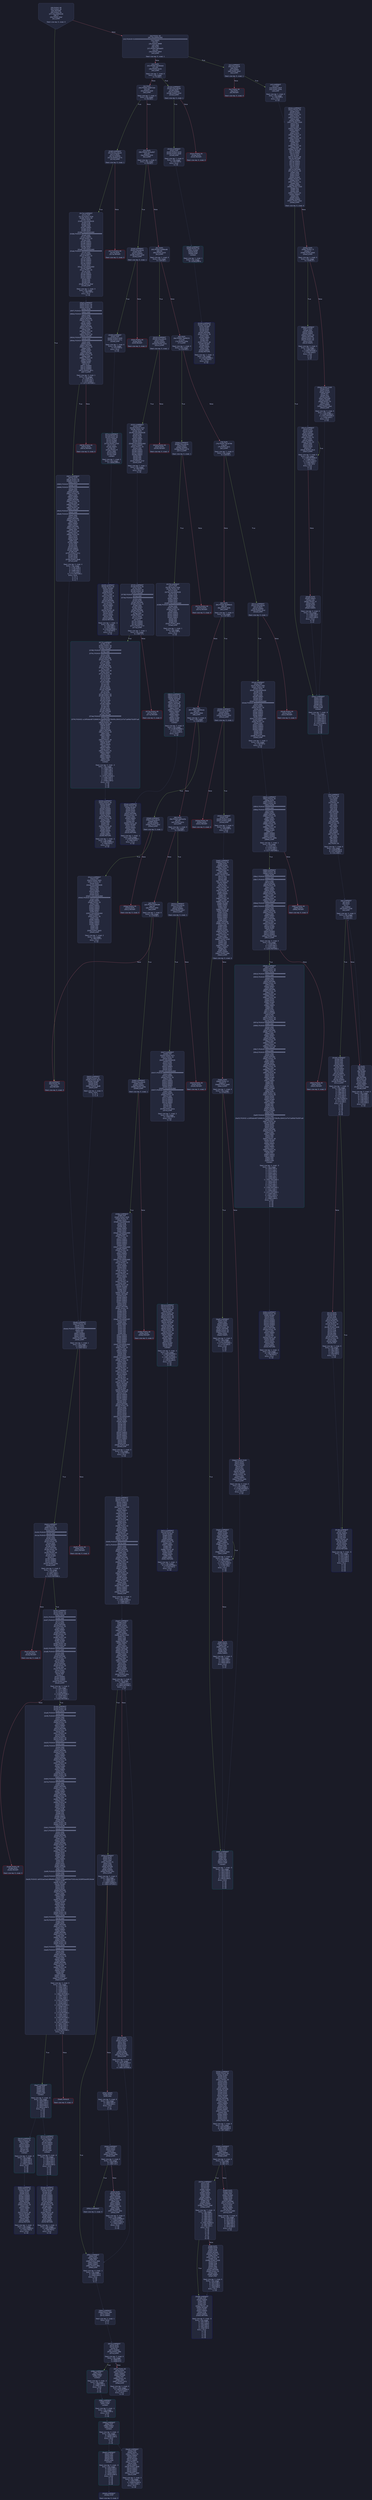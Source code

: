 digraph G {
    node [shape=box, style="filled, rounded", color="#565f89", fontcolor="#c0caf5", fontname="Helvetica", fillcolor="#24283b"];
    edge [color="#414868", fontcolor="#c0caf5", fontname="Helvetica"];
    bgcolor="#1a1b26";
    0 [ label = "[00] PUSH1 80
[02] PUSH1 40
[04] MSTORE
[05] PUSH1 04
[07] CALLDATASIZE
[08] LT
[09] PUSH2 00af
[0c] JUMPI

Stack size req: 0, sizeΔ: 0
" shape = invhouse]
    1 [ label = "[0d] PUSH1 00
[0f] CALLDATALOAD
[10] PUSH29 0100000000000000000000000000000000000000000000000000000000
[2e] SWAP1
[2f] DIV
[30] PUSH4 ffffffff
[35] AND
[36] DUP1
[37] PUSH4 06fdde03
[3c] EQ
[3d] PUSH2 00b4
[40] JUMPI

Stack size req: 0, sizeΔ: 1
"]
    2 [ label = "[41] DUP1
[42] PUSH4 18160ddd
[47] EQ
[48] PUSH2 0144
[4b] JUMPI

Stack size req: 1, sizeΔ: 0
Entry->Op usage:
	0->71:EQ:1
"]
    3 [ label = "[4c] DUP1
[4d] PUSH4 23b872dd
[52] EQ
[53] PUSH2 016f
[56] JUMPI

Stack size req: 1, sizeΔ: 0
Entry->Op usage:
	0->82:EQ:1
"]
    4 [ label = "[57] DUP1
[58] PUSH4 313ce567
[5d] EQ
[5e] PUSH2 01f4
[61] JUMPI

Stack size req: 1, sizeΔ: 0
Entry->Op usage:
	0->93:EQ:1
"]
    5 [ label = "[62] DUP1
[63] PUSH4 42966c68
[68] EQ
[69] PUSH2 0225
[6c] JUMPI

Stack size req: 1, sizeΔ: 0
Entry->Op usage:
	0->104:EQ:1
"]
    6 [ label = "[6d] DUP1
[6e] PUSH4 70a08231
[73] EQ
[74] PUSH2 026a
[77] JUMPI

Stack size req: 1, sizeΔ: 0
Entry->Op usage:
	0->115:EQ:1
"]
    7 [ label = "[78] DUP1
[79] PUSH4 79cc6790
[7e] EQ
[7f] PUSH2 02c1
[82] JUMPI

Stack size req: 1, sizeΔ: 0
Entry->Op usage:
	0->126:EQ:1
"]
    8 [ label = "[83] DUP1
[84] PUSH4 95d89b41
[89] EQ
[8a] PUSH2 0326
[8d] JUMPI

Stack size req: 1, sizeΔ: 0
Entry->Op usage:
	0->137:EQ:1
"]
    9 [ label = "[8e] DUP1
[8f] PUSH4 a9059cbb
[94] EQ
[95] PUSH2 03b6
[98] JUMPI

Stack size req: 1, sizeΔ: 0
Entry->Op usage:
	0->148:EQ:1
"]
    10 [ label = "[99] DUP1
[9a] PUSH4 dd62ed3e
[9f] EQ
[a0] PUSH2 041b
[a3] JUMPI

Stack size req: 1, sizeΔ: 0
Entry->Op usage:
	0->159:EQ:1
"]
    11 [ label = "[a4] DUP1
[a5] PUSH4 f5af6289
[aa] EQ
[ab] PUSH2 0492
[ae] JUMPI

Stack size req: 1, sizeΔ: 0
Entry->Op usage:
	0->170:EQ:1
"]
    12 [ label = "[af] JUMPDEST
[b0] PUSH1 00
[b2] DUP1
[b3] REVERT

Stack size req: 0, sizeΔ: 0
" color = "red"]
    13 [ label = "[b4] JUMPDEST
[b5] CALLVALUE
[b6] DUP1
[b7] ISZERO
[b8] PUSH2 00c0
[bb] JUMPI

Stack size req: 0, sizeΔ: 1
"]
    14 [ label = "[bc] PUSH1 00
[be] DUP1
[bf] REVERT

Stack size req: 0, sizeΔ: 0
" color = "red"]
    15 [ label = "[c0] JUMPDEST
[c1] POP
[c2] PUSH2 00c9
[c5] PUSH2 054b
[c8] JUMP

Stack size req: 1, sizeΔ: 0
Entry->Op usage:
	0->193:POP:0
Entry->Exit:
	0->😵
"]
    16 [ label = "[c9] JUMPDEST
[ca] PUSH1 40
[cc] MLOAD
[cd] DUP1
[ce] DUP1
[cf] PUSH1 20
[d1] ADD
[d2] DUP3
[d3] DUP2
[d4] SUB
[d5] DUP3
[d6] MSTORE
[d7] DUP4
[d8] DUP2
[d9] DUP2
[da] MLOAD
[db] DUP2
[dc] MSTORE
[dd] PUSH1 20
[df] ADD
[e0] SWAP2
[e1] POP
[e2] DUP1
[e3] MLOAD
[e4] SWAP1
[e5] PUSH1 20
[e7] ADD
[e8] SWAP1
[e9] DUP1
[ea] DUP4
[eb] DUP4
[ec] PUSH1 00

Stack size req: 1, sizeΔ: 9
Entry->Op usage:
	0->218:MLOAD:0
	0->227:MLOAD:0
	0->231:ADD:1
"]
    17 [ label = "[ee] JUMPDEST
[ef] DUP4
[f0] DUP2
[f1] LT
[f2] ISZERO
[f3] PUSH2 0109
[f6] JUMPI

Stack size req: 4, sizeΔ: 0
Entry->Op usage:
	0->241:LT:0
	3->241:LT:1
"]
    18 [ label = "[f7] DUP1
[f8] DUP3
[f9] ADD
[fa] MLOAD
[fb] DUP2
[fc] DUP5
[fd] ADD
[fe] MSTORE
[ff] PUSH1 20
[0101] DUP2
[0102] ADD
[0103] SWAP1
[0104] POP
[0105] PUSH2 00ee
[0108] JUMP

Stack size req: 3, sizeΔ: 0
Entry->Op usage:
	0->249:ADD:1
	0->253:ADD:1
	0->258:ADD:0
	0->260:POP:0
	1->249:ADD:0
	2->253:ADD:0
Entry->Exit:
	0->😵
"]
    19 [ label = "[0109] JUMPDEST
[010a] POP
[010b] POP
[010c] POP
[010d] POP
[010e] SWAP1
[010f] POP
[0110] SWAP1
[0111] DUP2
[0112] ADD
[0113] SWAP1
[0114] PUSH1 1f
[0116] AND
[0117] DUP1
[0118] ISZERO
[0119] PUSH2 0136
[011c] JUMPI

Stack size req: 7, sizeΔ: -5
Entry->Op usage:
	0->266:POP:0
	1->267:POP:0
	2->268:POP:0
	3->269:POP:0
	4->274:ADD:0
	4->278:AND:1
	4->280:ISZERO:0
	5->271:POP:0
	6->274:ADD:1
Entry->Exit:
	0->😵
	1->😵
	2->😵
	3->😵
	4->0
	5->😵
	6->😵
"]
    20 [ label = "[011d] DUP1
[011e] DUP3
[011f] SUB
[0120] DUP1
[0121] MLOAD
[0122] PUSH1 01
[0124] DUP4
[0125] PUSH1 20
[0127] SUB
[0128] PUSH2 0100
[012b] EXP
[012c] SUB
[012d] NOT
[012e] AND
[012f] DUP2
[0130] MSTORE
[0131] PUSH1 20
[0133] ADD
[0134] SWAP2
[0135] POP

Stack size req: 2, sizeΔ: 0
Entry->Op usage:
	0->287:SUB:1
	0->295:SUB:1
	1->287:SUB:0
	1->309:POP:0
Entry->Exit:
	1->😵
"]
    21 [ label = "[0136] JUMPDEST
[0137] POP
[0138] SWAP3
[0139] POP
[013a] POP
[013b] POP
[013c] PUSH1 40
[013e] MLOAD
[013f] DUP1
[0140] SWAP2
[0141] SUB
[0142] SWAP1
[0143] RETURN

Stack size req: 5, sizeΔ: -5
Entry->Op usage:
	0->311:POP:0
	1->321:SUB:0
	2->314:POP:0
	3->315:POP:0
	4->313:POP:0
Entry->Exit:
	0->😵
	1->😵
	2->😵
	3->😵
	4->😵
" color = "darkblue"]
    22 [ label = "[0144] JUMPDEST
[0145] CALLVALUE
[0146] DUP1
[0147] ISZERO
[0148] PUSH2 0150
[014b] JUMPI

Stack size req: 0, sizeΔ: 1
"]
    23 [ label = "[014c] PUSH1 00
[014e] DUP1
[014f] REVERT

Stack size req: 0, sizeΔ: 0
" color = "red"]
    24 [ label = "[0150] JUMPDEST
[0151] POP
[0152] PUSH2 0159
[0155] PUSH2 05e9
[0158] JUMP

Stack size req: 1, sizeΔ: 0
Entry->Op usage:
	0->337:POP:0
Entry->Exit:
	0->😵
"]
    25 [ label = "[0159] JUMPDEST
[015a] PUSH1 40
[015c] MLOAD
[015d] DUP1
[015e] DUP3
[015f] DUP2
[0160] MSTORE
[0161] PUSH1 20
[0163] ADD
[0164] SWAP2
[0165] POP
[0166] POP
[0167] PUSH1 40
[0169] MLOAD
[016a] DUP1
[016b] SWAP2
[016c] SUB
[016d] SWAP1
[016e] RETURN

Stack size req: 1, sizeΔ: -1
Entry->Op usage:
	0->352:MSTORE:1
	0->357:POP:0
Entry->Exit:
	0->😵
" color = "darkblue"]
    26 [ label = "[016f] JUMPDEST
[0170] CALLVALUE
[0171] DUP1
[0172] ISZERO
[0173] PUSH2 017b
[0176] JUMPI

Stack size req: 0, sizeΔ: 1
"]
    27 [ label = "[0177] PUSH1 00
[0179] DUP1
[017a] REVERT

Stack size req: 0, sizeΔ: 0
" color = "red"]
    28 [ label = "[017b] JUMPDEST
[017c] POP
[017d] PUSH2 01da
[0180] PUSH1 04
[0182] DUP1
[0183] CALLDATASIZE
[0184] SUB
[0185] DUP2
[0186] ADD
[0187] SWAP1
[0188] DUP1
[0189] DUP1
[018a] CALLDATALOAD
[018b] PUSH20 ffffffffffffffffffffffffffffffffffffffff
[01a0] AND
[01a1] SWAP1
[01a2] PUSH1 20
[01a4] ADD
[01a5] SWAP1
[01a6] SWAP3
[01a7] SWAP2
[01a8] SWAP1
[01a9] DUP1
[01aa] CALLDATALOAD
[01ab] PUSH20 ffffffffffffffffffffffffffffffffffffffff
[01c0] AND
[01c1] SWAP1
[01c2] PUSH1 20
[01c4] ADD
[01c5] SWAP1
[01c6] SWAP3
[01c7] SWAP2
[01c8] SWAP1
[01c9] DUP1
[01ca] CALLDATALOAD
[01cb] SWAP1
[01cc] PUSH1 20
[01ce] ADD
[01cf] SWAP1
[01d0] SWAP3
[01d1] SWAP2
[01d2] SWAP1
[01d3] POP
[01d4] POP
[01d5] POP
[01d6] PUSH2 05ef
[01d9] JUMP

Stack size req: 1, sizeΔ: 3
Entry->Op usage:
	0->380:POP:0
Entry->Exit:
	0->😵
"]
    29 [ label = "[01da] JUMPDEST
[01db] PUSH1 40
[01dd] MLOAD
[01de] DUP1
[01df] DUP3
[01e0] ISZERO
[01e1] ISZERO
[01e2] ISZERO
[01e3] ISZERO
[01e4] DUP2
[01e5] MSTORE
[01e6] PUSH1 20
[01e8] ADD
[01e9] SWAP2
[01ea] POP
[01eb] POP
[01ec] PUSH1 40
[01ee] MLOAD
[01ef] DUP1
[01f0] SWAP2
[01f1] SUB
[01f2] SWAP1
[01f3] RETURN

Stack size req: 1, sizeΔ: -1
Entry->Op usage:
	0->480:ISZERO:0
	0->490:POP:0
Entry->Exit:
	0->😵
" color = "darkblue"]
    30 [ label = "[01f4] JUMPDEST
[01f5] CALLVALUE
[01f6] DUP1
[01f7] ISZERO
[01f8] PUSH2 0200
[01fb] JUMPI

Stack size req: 0, sizeΔ: 1
"]
    31 [ label = "[01fc] PUSH1 00
[01fe] DUP1
[01ff] REVERT

Stack size req: 0, sizeΔ: 0
" color = "red"]
    32 [ label = "[0200] JUMPDEST
[0201] POP
[0202] PUSH2 0209
[0205] PUSH2 071c
[0208] JUMP

Stack size req: 1, sizeΔ: 0
Entry->Op usage:
	0->513:POP:0
Entry->Exit:
	0->😵
"]
    33 [ label = "[0209] JUMPDEST
[020a] PUSH1 40
[020c] MLOAD
[020d] DUP1
[020e] DUP3
[020f] PUSH1 ff
[0211] AND
[0212] PUSH1 ff
[0214] AND
[0215] DUP2
[0216] MSTORE
[0217] PUSH1 20
[0219] ADD
[021a] SWAP2
[021b] POP
[021c] POP
[021d] PUSH1 40
[021f] MLOAD
[0220] DUP1
[0221] SWAP2
[0222] SUB
[0223] SWAP1
[0224] RETURN

Stack size req: 1, sizeΔ: -1
Entry->Op usage:
	0->529:AND:1
	0->532:AND:1
	0->534:MSTORE:1
	0->539:POP:0
Entry->Exit:
	0->😵
" color = "darkblue"]
    34 [ label = "[0225] JUMPDEST
[0226] CALLVALUE
[0227] DUP1
[0228] ISZERO
[0229] PUSH2 0231
[022c] JUMPI

Stack size req: 0, sizeΔ: 1
"]
    35 [ label = "[022d] PUSH1 00
[022f] DUP1
[0230] REVERT

Stack size req: 0, sizeΔ: 0
" color = "red"]
    36 [ label = "[0231] JUMPDEST
[0232] POP
[0233] PUSH2 0250
[0236] PUSH1 04
[0238] DUP1
[0239] CALLDATASIZE
[023a] SUB
[023b] DUP2
[023c] ADD
[023d] SWAP1
[023e] DUP1
[023f] DUP1
[0240] CALLDATALOAD
[0241] SWAP1
[0242] PUSH1 20
[0244] ADD
[0245] SWAP1
[0246] SWAP3
[0247] SWAP2
[0248] SWAP1
[0249] POP
[024a] POP
[024b] POP
[024c] PUSH2 072f
[024f] JUMP

Stack size req: 1, sizeΔ: 1
Entry->Op usage:
	0->562:POP:0
Entry->Exit:
	0->😵
"]
    37 [ label = "[0250] JUMPDEST
[0251] PUSH1 40
[0253] MLOAD
[0254] DUP1
[0255] DUP3
[0256] ISZERO
[0257] ISZERO
[0258] ISZERO
[0259] ISZERO
[025a] DUP2
[025b] MSTORE
[025c] PUSH1 20
[025e] ADD
[025f] SWAP2
[0260] POP
[0261] POP
[0262] PUSH1 40
[0264] MLOAD
[0265] DUP1
[0266] SWAP2
[0267] SUB
[0268] SWAP1
[0269] RETURN

Stack size req: 1, sizeΔ: -1
Entry->Op usage:
	0->598:ISZERO:0
	0->608:POP:0
Entry->Exit:
	0->😵
" color = "darkblue"]
    38 [ label = "[026a] JUMPDEST
[026b] CALLVALUE
[026c] DUP1
[026d] ISZERO
[026e] PUSH2 0276
[0271] JUMPI

Stack size req: 0, sizeΔ: 1
"]
    39 [ label = "[0272] PUSH1 00
[0274] DUP1
[0275] REVERT

Stack size req: 0, sizeΔ: 0
" color = "red"]
    40 [ label = "[0276] JUMPDEST
[0277] POP
[0278] PUSH2 02ab
[027b] PUSH1 04
[027d] DUP1
[027e] CALLDATASIZE
[027f] SUB
[0280] DUP2
[0281] ADD
[0282] SWAP1
[0283] DUP1
[0284] DUP1
[0285] CALLDATALOAD
[0286] PUSH20 ffffffffffffffffffffffffffffffffffffffff
[029b] AND
[029c] SWAP1
[029d] PUSH1 20
[029f] ADD
[02a0] SWAP1
[02a1] SWAP3
[02a2] SWAP2
[02a3] SWAP1
[02a4] POP
[02a5] POP
[02a6] POP
[02a7] PUSH2 0833
[02aa] JUMP

Stack size req: 1, sizeΔ: 1
Entry->Op usage:
	0->631:POP:0
Entry->Exit:
	0->😵
"]
    41 [ label = "[02ab] JUMPDEST
[02ac] PUSH1 40
[02ae] MLOAD
[02af] DUP1
[02b0] DUP3
[02b1] DUP2
[02b2] MSTORE
[02b3] PUSH1 20
[02b5] ADD
[02b6] SWAP2
[02b7] POP
[02b8] POP
[02b9] PUSH1 40
[02bb] MLOAD
[02bc] DUP1
[02bd] SWAP2
[02be] SUB
[02bf] SWAP1
[02c0] RETURN

Stack size req: 1, sizeΔ: -1
Entry->Op usage:
	0->690:MSTORE:1
	0->695:POP:0
Entry->Exit:
	0->😵
" color = "darkblue"]
    42 [ label = "[02c1] JUMPDEST
[02c2] CALLVALUE
[02c3] DUP1
[02c4] ISZERO
[02c5] PUSH2 02cd
[02c8] JUMPI

Stack size req: 0, sizeΔ: 1
"]
    43 [ label = "[02c9] PUSH1 00
[02cb] DUP1
[02cc] REVERT

Stack size req: 0, sizeΔ: 0
" color = "red"]
    44 [ label = "[02cd] JUMPDEST
[02ce] POP
[02cf] PUSH2 030c
[02d2] PUSH1 04
[02d4] DUP1
[02d5] CALLDATASIZE
[02d6] SUB
[02d7] DUP2
[02d8] ADD
[02d9] SWAP1
[02da] DUP1
[02db] DUP1
[02dc] CALLDATALOAD
[02dd] PUSH20 ffffffffffffffffffffffffffffffffffffffff
[02f2] AND
[02f3] SWAP1
[02f4] PUSH1 20
[02f6] ADD
[02f7] SWAP1
[02f8] SWAP3
[02f9] SWAP2
[02fa] SWAP1
[02fb] DUP1
[02fc] CALLDATALOAD
[02fd] SWAP1
[02fe] PUSH1 20
[0300] ADD
[0301] SWAP1
[0302] SWAP3
[0303] SWAP2
[0304] SWAP1
[0305] POP
[0306] POP
[0307] POP
[0308] PUSH2 084b
[030b] JUMP

Stack size req: 1, sizeΔ: 2
Entry->Op usage:
	0->718:POP:0
Entry->Exit:
	0->😵
"]
    45 [ label = "[030c] JUMPDEST
[030d] PUSH1 40
[030f] MLOAD
[0310] DUP1
[0311] DUP3
[0312] ISZERO
[0313] ISZERO
[0314] ISZERO
[0315] ISZERO
[0316] DUP2
[0317] MSTORE
[0318] PUSH1 20
[031a] ADD
[031b] SWAP2
[031c] POP
[031d] POP
[031e] PUSH1 40
[0320] MLOAD
[0321] DUP1
[0322] SWAP2
[0323] SUB
[0324] SWAP1
[0325] RETURN

Stack size req: 1, sizeΔ: -1
Entry->Op usage:
	0->786:ISZERO:0
	0->796:POP:0
Entry->Exit:
	0->😵
" color = "darkblue"]
    46 [ label = "[0326] JUMPDEST
[0327] CALLVALUE
[0328] DUP1
[0329] ISZERO
[032a] PUSH2 0332
[032d] JUMPI

Stack size req: 0, sizeΔ: 1
"]
    47 [ label = "[032e] PUSH1 00
[0330] DUP1
[0331] REVERT

Stack size req: 0, sizeΔ: 0
" color = "red"]
    48 [ label = "[0332] JUMPDEST
[0333] POP
[0334] PUSH2 033b
[0337] PUSH2 0a65
[033a] JUMP

Stack size req: 1, sizeΔ: 0
Entry->Op usage:
	0->819:POP:0
Entry->Exit:
	0->😵
"]
    49 [ label = "[033b] JUMPDEST
[033c] PUSH1 40
[033e] MLOAD
[033f] DUP1
[0340] DUP1
[0341] PUSH1 20
[0343] ADD
[0344] DUP3
[0345] DUP2
[0346] SUB
[0347] DUP3
[0348] MSTORE
[0349] DUP4
[034a] DUP2
[034b] DUP2
[034c] MLOAD
[034d] DUP2
[034e] MSTORE
[034f] PUSH1 20
[0351] ADD
[0352] SWAP2
[0353] POP
[0354] DUP1
[0355] MLOAD
[0356] SWAP1
[0357] PUSH1 20
[0359] ADD
[035a] SWAP1
[035b] DUP1
[035c] DUP4
[035d] DUP4
[035e] PUSH1 00

Stack size req: 1, sizeΔ: 9
Entry->Op usage:
	0->844:MLOAD:0
	0->853:MLOAD:0
	0->857:ADD:1
"]
    50 [ label = "[0360] JUMPDEST
[0361] DUP4
[0362] DUP2
[0363] LT
[0364] ISZERO
[0365] PUSH2 037b
[0368] JUMPI

Stack size req: 4, sizeΔ: 0
Entry->Op usage:
	0->867:LT:0
	3->867:LT:1
"]
    51 [ label = "[0369] DUP1
[036a] DUP3
[036b] ADD
[036c] MLOAD
[036d] DUP2
[036e] DUP5
[036f] ADD
[0370] MSTORE
[0371] PUSH1 20
[0373] DUP2
[0374] ADD
[0375] SWAP1
[0376] POP
[0377] PUSH2 0360
[037a] JUMP

Stack size req: 3, sizeΔ: 0
Entry->Op usage:
	0->875:ADD:1
	0->879:ADD:1
	0->884:ADD:0
	0->886:POP:0
	1->875:ADD:0
	2->879:ADD:0
Entry->Exit:
	0->😵
"]
    52 [ label = "[037b] JUMPDEST
[037c] POP
[037d] POP
[037e] POP
[037f] POP
[0380] SWAP1
[0381] POP
[0382] SWAP1
[0383] DUP2
[0384] ADD
[0385] SWAP1
[0386] PUSH1 1f
[0388] AND
[0389] DUP1
[038a] ISZERO
[038b] PUSH2 03a8
[038e] JUMPI

Stack size req: 7, sizeΔ: -5
Entry->Op usage:
	0->892:POP:0
	1->893:POP:0
	2->894:POP:0
	3->895:POP:0
	4->900:ADD:0
	4->904:AND:1
	4->906:ISZERO:0
	5->897:POP:0
	6->900:ADD:1
Entry->Exit:
	0->😵
	1->😵
	2->😵
	3->😵
	4->0
	5->😵
	6->😵
"]
    53 [ label = "[038f] DUP1
[0390] DUP3
[0391] SUB
[0392] DUP1
[0393] MLOAD
[0394] PUSH1 01
[0396] DUP4
[0397] PUSH1 20
[0399] SUB
[039a] PUSH2 0100
[039d] EXP
[039e] SUB
[039f] NOT
[03a0] AND
[03a1] DUP2
[03a2] MSTORE
[03a3] PUSH1 20
[03a5] ADD
[03a6] SWAP2
[03a7] POP

Stack size req: 2, sizeΔ: 0
Entry->Op usage:
	0->913:SUB:1
	0->921:SUB:1
	1->913:SUB:0
	1->935:POP:0
Entry->Exit:
	1->😵
"]
    54 [ label = "[03a8] JUMPDEST
[03a9] POP
[03aa] SWAP3
[03ab] POP
[03ac] POP
[03ad] POP
[03ae] PUSH1 40
[03b0] MLOAD
[03b1] DUP1
[03b2] SWAP2
[03b3] SUB
[03b4] SWAP1
[03b5] RETURN

Stack size req: 5, sizeΔ: -5
Entry->Op usage:
	0->937:POP:0
	1->947:SUB:0
	2->940:POP:0
	3->941:POP:0
	4->939:POP:0
Entry->Exit:
	0->😵
	1->😵
	2->😵
	3->😵
	4->😵
" color = "darkblue"]
    55 [ label = "[03b6] JUMPDEST
[03b7] CALLVALUE
[03b8] DUP1
[03b9] ISZERO
[03ba] PUSH2 03c2
[03bd] JUMPI

Stack size req: 0, sizeΔ: 1
"]
    56 [ label = "[03be] PUSH1 00
[03c0] DUP1
[03c1] REVERT

Stack size req: 0, sizeΔ: 0
" color = "red"]
    57 [ label = "[03c2] JUMPDEST
[03c3] POP
[03c4] PUSH2 0401
[03c7] PUSH1 04
[03c9] DUP1
[03ca] CALLDATASIZE
[03cb] SUB
[03cc] DUP2
[03cd] ADD
[03ce] SWAP1
[03cf] DUP1
[03d0] DUP1
[03d1] CALLDATALOAD
[03d2] PUSH20 ffffffffffffffffffffffffffffffffffffffff
[03e7] AND
[03e8] SWAP1
[03e9] PUSH1 20
[03eb] ADD
[03ec] SWAP1
[03ed] SWAP3
[03ee] SWAP2
[03ef] SWAP1
[03f0] DUP1
[03f1] CALLDATALOAD
[03f2] SWAP1
[03f3] PUSH1 20
[03f5] ADD
[03f6] SWAP1
[03f7] SWAP3
[03f8] SWAP2
[03f9] SWAP1
[03fa] POP
[03fb] POP
[03fc] POP
[03fd] PUSH2 0b03
[0400] JUMP

Stack size req: 1, sizeΔ: 2
Entry->Op usage:
	0->963:POP:0
Entry->Exit:
	0->😵
"]
    58 [ label = "[0401] JUMPDEST
[0402] PUSH1 40
[0404] MLOAD
[0405] DUP1
[0406] DUP3
[0407] ISZERO
[0408] ISZERO
[0409] ISZERO
[040a] ISZERO
[040b] DUP2
[040c] MSTORE
[040d] PUSH1 20
[040f] ADD
[0410] SWAP2
[0411] POP
[0412] POP
[0413] PUSH1 40
[0415] MLOAD
[0416] DUP1
[0417] SWAP2
[0418] SUB
[0419] SWAP1
[041a] RETURN

Stack size req: 1, sizeΔ: -1
Entry->Op usage:
	0->1031:ISZERO:0
	0->1041:POP:0
Entry->Exit:
	0->😵
" color = "darkblue"]
    59 [ label = "[041b] JUMPDEST
[041c] CALLVALUE
[041d] DUP1
[041e] ISZERO
[041f] PUSH2 0427
[0422] JUMPI

Stack size req: 0, sizeΔ: 1
"]
    60 [ label = "[0423] PUSH1 00
[0425] DUP1
[0426] REVERT

Stack size req: 0, sizeΔ: 0
" color = "red"]
    61 [ label = "[0427] JUMPDEST
[0428] POP
[0429] PUSH2 047c
[042c] PUSH1 04
[042e] DUP1
[042f] CALLDATASIZE
[0430] SUB
[0431] DUP2
[0432] ADD
[0433] SWAP1
[0434] DUP1
[0435] DUP1
[0436] CALLDATALOAD
[0437] PUSH20 ffffffffffffffffffffffffffffffffffffffff
[044c] AND
[044d] SWAP1
[044e] PUSH1 20
[0450] ADD
[0451] SWAP1
[0452] SWAP3
[0453] SWAP2
[0454] SWAP1
[0455] DUP1
[0456] CALLDATALOAD
[0457] PUSH20 ffffffffffffffffffffffffffffffffffffffff
[046c] AND
[046d] SWAP1
[046e] PUSH1 20
[0470] ADD
[0471] SWAP1
[0472] SWAP3
[0473] SWAP2
[0474] SWAP1
[0475] POP
[0476] POP
[0477] POP
[0478] PUSH2 0b1a
[047b] JUMP

Stack size req: 1, sizeΔ: 2
Entry->Op usage:
	0->1064:POP:0
Entry->Exit:
	0->😵
"]
    62 [ label = "[047c] JUMPDEST
[047d] PUSH1 40
[047f] MLOAD
[0480] DUP1
[0481] DUP3
[0482] DUP2
[0483] MSTORE
[0484] PUSH1 20
[0486] ADD
[0487] SWAP2
[0488] POP
[0489] POP
[048a] PUSH1 40
[048c] MLOAD
[048d] DUP1
[048e] SWAP2
[048f] SUB
[0490] SWAP1
[0491] RETURN

Stack size req: 1, sizeΔ: -1
Entry->Op usage:
	0->1155:MSTORE:1
	0->1160:POP:0
Entry->Exit:
	0->😵
" color = "darkblue"]
    63 [ label = "[0492] JUMPDEST
[0493] CALLVALUE
[0494] DUP1
[0495] ISZERO
[0496] PUSH2 049e
[0499] JUMPI

Stack size req: 0, sizeΔ: 1
"]
    64 [ label = "[049a] PUSH1 00
[049c] DUP1
[049d] REVERT

Stack size req: 0, sizeΔ: 0
" color = "red"]
    65 [ label = "[049e] JUMPDEST
[049f] POP
[04a0] PUSH2 0549
[04a3] PUSH1 04
[04a5] DUP1
[04a6] CALLDATASIZE
[04a7] SUB
[04a8] DUP2
[04a9] ADD
[04aa] SWAP1
[04ab] DUP1
[04ac] DUP1
[04ad] CALLDATALOAD
[04ae] SWAP1
[04af] PUSH1 20
[04b1] ADD
[04b2] SWAP1
[04b3] SWAP3
[04b4] SWAP2
[04b5] SWAP1
[04b6] DUP1
[04b7] CALLDATALOAD
[04b8] SWAP1
[04b9] PUSH1 20
[04bb] ADD
[04bc] SWAP1
[04bd] DUP3
[04be] ADD
[04bf] DUP1
[04c0] CALLDATALOAD
[04c1] SWAP1
[04c2] PUSH1 20
[04c4] ADD
[04c5] SWAP1
[04c6] DUP1
[04c7] DUP1
[04c8] PUSH1 1f
[04ca] ADD
[04cb] PUSH1 20
[04cd] DUP1
[04ce] SWAP2
[04cf] DIV
[04d0] MUL
[04d1] PUSH1 20
[04d3] ADD
[04d4] PUSH1 40
[04d6] MLOAD
[04d7] SWAP1
[04d8] DUP2
[04d9] ADD
[04da] PUSH1 40
[04dc] MSTORE
[04dd] DUP1
[04de] SWAP4
[04df] SWAP3
[04e0] SWAP2
[04e1] SWAP1
[04e2] DUP2
[04e3] DUP2
[04e4] MSTORE
[04e5] PUSH1 20
[04e7] ADD
[04e8] DUP4
[04e9] DUP4
[04ea] DUP1
[04eb] DUP3
[04ec] DUP5
[04ed] CALLDATACOPY
[04ee] DUP3
[04ef] ADD
[04f0] SWAP2
[04f1] POP
[04f2] POP
[04f3] POP
[04f4] POP
[04f5] POP
[04f6] POP
[04f7] SWAP2
[04f8] SWAP3
[04f9] SWAP2
[04fa] SWAP3
[04fb] SWAP1
[04fc] DUP1
[04fd] CALLDATALOAD
[04fe] SWAP1
[04ff] PUSH1 20
[0501] ADD
[0502] SWAP1
[0503] DUP3
[0504] ADD
[0505] DUP1
[0506] CALLDATALOAD
[0507] SWAP1
[0508] PUSH1 20
[050a] ADD
[050b] SWAP1
[050c] DUP1
[050d] DUP1
[050e] PUSH1 1f
[0510] ADD
[0511] PUSH1 20
[0513] DUP1
[0514] SWAP2
[0515] DIV
[0516] MUL
[0517] PUSH1 20
[0519] ADD
[051a] PUSH1 40
[051c] MLOAD
[051d] SWAP1
[051e] DUP2
[051f] ADD
[0520] PUSH1 40
[0522] MSTORE
[0523] DUP1
[0524] SWAP4
[0525] SWAP3
[0526] SWAP2
[0527] SWAP1
[0528] DUP2
[0529] DUP2
[052a] MSTORE
[052b] PUSH1 20
[052d] ADD
[052e] DUP4
[052f] DUP4
[0530] DUP1
[0531] DUP3
[0532] DUP5
[0533] CALLDATACOPY
[0534] DUP3
[0535] ADD
[0536] SWAP2
[0537] POP
[0538] POP
[0539] POP
[053a] POP
[053b] POP
[053c] POP
[053d] SWAP2
[053e] SWAP3
[053f] SWAP2
[0540] SWAP3
[0541] SWAP1
[0542] POP
[0543] POP
[0544] POP
[0545] PUSH2 0b3f
[0548] JUMP

Stack size req: 1, sizeΔ: 3
Entry->Op usage:
	0->1183:POP:0
Entry->Exit:
	0->😵
"]
    66 [ label = "[0549] JUMPDEST
[054a] STOP

Stack size req: 0, sizeΔ: 0
" color = "darkblue"]
    67 [ label = "[054b] JUMPDEST
[054c] PUSH1 00
[054e] DUP1
[054f] SLOAD
[0550] PUSH1 01
[0552] DUP2
[0553] PUSH1 01
[0555] AND
[0556] ISZERO
[0557] PUSH2 0100
[055a] MUL
[055b] SUB
[055c] AND
[055d] PUSH1 02
[055f] SWAP1
[0560] DIV
[0561] DUP1
[0562] PUSH1 1f
[0564] ADD
[0565] PUSH1 20
[0567] DUP1
[0568] SWAP2
[0569] DIV
[056a] MUL
[056b] PUSH1 20
[056d] ADD
[056e] PUSH1 40
[0570] MLOAD
[0571] SWAP1
[0572] DUP2
[0573] ADD
[0574] PUSH1 40
[0576] MSTORE
[0577] DUP1
[0578] SWAP3
[0579] SWAP2
[057a] SWAP1
[057b] DUP2
[057c] DUP2
[057d] MSTORE
[057e] PUSH1 20
[0580] ADD
[0581] DUP3
[0582] DUP1
[0583] SLOAD
[0584] PUSH1 01
[0586] DUP2
[0587] PUSH1 01
[0589] AND
[058a] ISZERO
[058b] PUSH2 0100
[058e] MUL
[058f] SUB
[0590] AND
[0591] PUSH1 02
[0593] SWAP1
[0594] DIV
[0595] DUP1
[0596] ISZERO
[0597] PUSH2 05e1
[059a] JUMPI

Stack size req: 0, sizeΔ: 6
"]
    68 [ label = "[059b] DUP1
[059c] PUSH1 1f
[059e] LT
[059f] PUSH2 05b6
[05a2] JUMPI

Stack size req: 1, sizeΔ: 0
Entry->Op usage:
	0->1438:LT:1
"]
    69 [ label = "[05a3] PUSH2 0100
[05a6] DUP1
[05a7] DUP4
[05a8] SLOAD
[05a9] DIV
[05aa] MUL
[05ab] DUP4
[05ac] MSTORE
[05ad] SWAP2
[05ae] PUSH1 20
[05b0] ADD
[05b1] SWAP2
[05b2] PUSH2 05e1
[05b5] JUMP

Stack size req: 3, sizeΔ: 0
Entry->Op usage:
	1->1448:SLOAD:0
	2->1452:MSTORE:0
	2->1456:ADD:1
Entry->Exit:
	2->😵
"]
    70 [ label = "[05b6] JUMPDEST
[05b7] DUP3
[05b8] ADD
[05b9] SWAP2
[05ba] SWAP1
[05bb] PUSH1 00
[05bd] MSTORE
[05be] PUSH1 20
[05c0] PUSH1 00
[05c2] SHA3
[05c3] SWAP1

Stack size req: 3, sizeΔ: 0
Entry->Op usage:
	0->1464:ADD:1
	1->1469:MSTORE:1
	2->1464:ADD:0
Entry->Exit:
	0->😵
	1->😵
	2->0
"]
    71 [ label = "[05c4] JUMPDEST
[05c5] DUP2
[05c6] SLOAD
[05c7] DUP2
[05c8] MSTORE
[05c9] SWAP1
[05ca] PUSH1 01
[05cc] ADD
[05cd] SWAP1
[05ce] PUSH1 20
[05d0] ADD
[05d1] DUP1
[05d2] DUP4
[05d3] GT
[05d4] PUSH2 05c4
[05d7] JUMPI

Stack size req: 3, sizeΔ: 0
Entry->Op usage:
	0->1480:MSTORE:0
	0->1488:ADD:1
	1->1478:SLOAD:0
	1->1484:ADD:1
	2->1491:GT:0
Entry->Exit:
	0->😵
	1->😵
"]
    72 [ label = "[05d8] DUP3
[05d9] SWAP1
[05da] SUB
[05db] PUSH1 1f
[05dd] AND
[05de] DUP3
[05df] ADD
[05e0] SWAP2

Stack size req: 3, sizeΔ: 0
Entry->Op usage:
	0->1498:SUB:0
	2->1498:SUB:1
	2->1503:ADD:0
Entry->Exit:
	0->😵
	2->0
"]
    73 [ label = "[05e1] JUMPDEST
[05e2] POP
[05e3] POP
[05e4] POP
[05e5] POP
[05e6] POP
[05e7] DUP2
[05e8] JUMP
Indirect!

Stack size req: 7, sizeΔ: -5
Entry->Op usage:
	0->1506:POP:0
	1->1507:POP:0
	2->1508:POP:0
	3->1509:POP:0
	4->1510:POP:0
	6->1512:JUMP:0
Entry->Exit:
	0->😵
	1->😵
	2->😵
	3->😵
	4->😵
" color = "teal"]
    74 [ label = "[05e9] JUMPDEST
[05ea] PUSH1 03
[05ec] SLOAD
[05ed] DUP2
[05ee] JUMP
Indirect!

Stack size req: 1, sizeΔ: 1
Entry->Op usage:
	0->1518:JUMP:0
" color = "teal"]
    75 [ label = "[05ef] JUMPDEST
[05f0] PUSH1 00
[05f2] PUSH1 05
[05f4] PUSH1 00
[05f6] DUP6
[05f7] PUSH20 ffffffffffffffffffffffffffffffffffffffff
[060c] AND
[060d] PUSH20 ffffffffffffffffffffffffffffffffffffffff
[0622] AND
[0623] DUP2
[0624] MSTORE
[0625] PUSH1 20
[0627] ADD
[0628] SWAP1
[0629] DUP2
[062a] MSTORE
[062b] PUSH1 20
[062d] ADD
[062e] PUSH1 00
[0630] SHA3
[0631] PUSH1 00
[0633] CALLER
[0634] PUSH20 ffffffffffffffffffffffffffffffffffffffff
[0649] AND
[064a] PUSH20 ffffffffffffffffffffffffffffffffffffffff
[065f] AND
[0660] DUP2
[0661] MSTORE
[0662] PUSH1 20
[0664] ADD
[0665] SWAP1
[0666] DUP2
[0667] MSTORE
[0668] PUSH1 20
[066a] ADD
[066b] PUSH1 00
[066d] SHA3
[066e] SLOAD
[066f] DUP3
[0670] GT
[0671] ISZERO
[0672] ISZERO
[0673] ISZERO
[0674] PUSH2 067c
[0677] JUMPI

Stack size req: 3, sizeΔ: 1
Entry->Op usage:
	0->1648:GT:0
	2->1548:AND:1
	2->1570:AND:1
	2->1572:MSTORE:1
"]
    76 [ label = "[0678] PUSH1 00
[067a] DUP1
[067b] REVERT

Stack size req: 0, sizeΔ: 0
" color = "red"]
    77 [ label = "[067c] JUMPDEST
[067d] DUP2
[067e] PUSH1 05
[0680] PUSH1 00
[0682] DUP7
[0683] PUSH20 ffffffffffffffffffffffffffffffffffffffff
[0698] AND
[0699] PUSH20 ffffffffffffffffffffffffffffffffffffffff
[06ae] AND
[06af] DUP2
[06b0] MSTORE
[06b1] PUSH1 20
[06b3] ADD
[06b4] SWAP1
[06b5] DUP2
[06b6] MSTORE
[06b7] PUSH1 20
[06b9] ADD
[06ba] PUSH1 00
[06bc] SHA3
[06bd] PUSH1 00
[06bf] CALLER
[06c0] PUSH20 ffffffffffffffffffffffffffffffffffffffff
[06d5] AND
[06d6] PUSH20 ffffffffffffffffffffffffffffffffffffffff
[06eb] AND
[06ec] DUP2
[06ed] MSTORE
[06ee] PUSH1 20
[06f0] ADD
[06f1] SWAP1
[06f2] DUP2
[06f3] MSTORE
[06f4] PUSH1 20
[06f6] ADD
[06f7] PUSH1 00
[06f9] SHA3
[06fa] PUSH1 00
[06fc] DUP3
[06fd] DUP3
[06fe] SLOAD
[06ff] SUB
[0700] SWAP3
[0701] POP
[0702] POP
[0703] DUP2
[0704] SWAP1
[0705] SSTORE
[0706] POP
[0707] PUSH2 0711
[070a] DUP5
[070b] DUP5
[070c] DUP5
[070d] PUSH2 0bd6
[0710] JUMP

Stack size req: 4, sizeΔ: 4
Entry->Op usage:
	1->1791:SUB:1
	1->1793:POP:0
	3->1688:AND:1
	3->1710:AND:1
	3->1712:MSTORE:1
Entry->Exit:
	1->0, 5
	2->1, 6
	3->2, 7
"]
    78 [ label = "[0711] JUMPDEST
[0712] PUSH1 01
[0714] SWAP1
[0715] POP
[0716] SWAP4
[0717] SWAP3
[0718] POP
[0719] POP
[071a] POP
[071b] JUMP
Indirect!

Stack size req: 5, sizeΔ: -4
Entry->Op usage:
	0->1813:POP:0
	1->1817:POP:0
	2->1818:POP:0
	3->1816:POP:0
	4->1819:JUMP:0
Entry->Exit:
	0->😵
	1->😵
	2->😵
	3->😵
	4->😵
" color = "teal"]
    79 [ label = "[071c] JUMPDEST
[071d] PUSH1 02
[071f] PUSH1 00
[0721] SWAP1
[0722] SLOAD
[0723] SWAP1
[0724] PUSH2 0100
[0727] EXP
[0728] SWAP1
[0729] DIV
[072a] PUSH1 ff
[072c] AND
[072d] DUP2
[072e] JUMP
Indirect!

Stack size req: 1, sizeΔ: 1
Entry->Op usage:
	0->1838:JUMP:0
" color = "teal"]
    80 [ label = "[072f] JUMPDEST
[0730] PUSH1 00
[0732] DUP2
[0733] PUSH1 04
[0735] PUSH1 00
[0737] CALLER
[0738] PUSH20 ffffffffffffffffffffffffffffffffffffffff
[074d] AND
[074e] PUSH20 ffffffffffffffffffffffffffffffffffffffff
[0763] AND
[0764] DUP2
[0765] MSTORE
[0766] PUSH1 20
[0768] ADD
[0769] SWAP1
[076a] DUP2
[076b] MSTORE
[076c] PUSH1 20
[076e] ADD
[076f] PUSH1 00
[0771] SHA3
[0772] SLOAD
[0773] LT
[0774] ISZERO
[0775] ISZERO
[0776] ISZERO
[0777] PUSH2 077f
[077a] JUMPI

Stack size req: 1, sizeΔ: 1
Entry->Op usage:
	0->1907:LT:1
"]
    81 [ label = "[077b] PUSH1 00
[077d] DUP1
[077e] REVERT

Stack size req: 0, sizeΔ: 0
" color = "red"]
    82 [ label = "[077f] JUMPDEST
[0780] DUP2
[0781] PUSH1 04
[0783] PUSH1 00
[0785] CALLER
[0786] PUSH20 ffffffffffffffffffffffffffffffffffffffff
[079b] AND
[079c] PUSH20 ffffffffffffffffffffffffffffffffffffffff
[07b1] AND
[07b2] DUP2
[07b3] MSTORE
[07b4] PUSH1 20
[07b6] ADD
[07b7] SWAP1
[07b8] DUP2
[07b9] MSTORE
[07ba] PUSH1 20
[07bc] ADD
[07bd] PUSH1 00
[07bf] SHA3
[07c0] PUSH1 00
[07c2] DUP3
[07c3] DUP3
[07c4] SLOAD
[07c5] SUB
[07c6] SWAP3
[07c7] POP
[07c8] POP
[07c9] DUP2
[07ca] SWAP1
[07cb] SSTORE
[07cc] POP
[07cd] DUP2
[07ce] PUSH1 03
[07d0] PUSH1 00
[07d2] DUP3
[07d3] DUP3
[07d4] SLOAD
[07d5] SUB
[07d6] SWAP3
[07d7] POP
[07d8] POP
[07d9] DUP2
[07da] SWAP1
[07db] SSTORE
[07dc] POP
[07dd] CALLER
[07de] PUSH20 ffffffffffffffffffffffffffffffffffffffff
[07f3] AND
[07f4] PUSH32 cc16f5dbb4873280815c1ee09dbd06736cffcc184412cf7a71a0fdb75d397ca5
[0815] DUP4
[0816] PUSH1 40
[0818] MLOAD
[0819] DUP1
[081a] DUP3
[081b] DUP2
[081c] MSTORE
[081d] PUSH1 20
[081f] ADD
[0820] SWAP2
[0821] POP
[0822] POP
[0823] PUSH1 40
[0825] MLOAD
[0826] DUP1
[0827] SWAP2
[0828] SUB
[0829] SWAP1
[082a] LOG2
[082b] PUSH1 01
[082d] SWAP1
[082e] POP
[082f] SWAP2
[0830] SWAP1
[0831] POP
[0832] JUMP
Indirect!

Stack size req: 3, sizeΔ: -2
Entry->Op usage:
	0->2094:POP:0
	1->1989:SUB:1
	1->1991:POP:0
	1->2005:SUB:1
	1->2007:POP:0
	1->2076:MSTORE:1
	1->2081:POP:0
	1->2097:POP:0
	2->2098:JUMP:0
Entry->Exit:
	0->😵
	1->😵
	2->😵
" color = "teal"]
    83 [ label = "[0833] JUMPDEST
[0834] PUSH1 04
[0836] PUSH1 20
[0838] MSTORE
[0839] DUP1
[083a] PUSH1 00
[083c] MSTORE
[083d] PUSH1 40
[083f] PUSH1 00
[0841] SHA3
[0842] PUSH1 00
[0844] SWAP2
[0845] POP
[0846] SWAP1
[0847] POP
[0848] SLOAD
[0849] DUP2
[084a] JUMP
Indirect!

Stack size req: 2, sizeΔ: 0
Entry->Op usage:
	0->2108:MSTORE:1
	0->2117:POP:0
	1->2122:JUMP:0
Entry->Exit:
	0->😵
" color = "teal"]
    84 [ label = "[084b] JUMPDEST
[084c] PUSH1 00
[084e] DUP2
[084f] PUSH1 04
[0851] PUSH1 00
[0853] DUP6
[0854] PUSH20 ffffffffffffffffffffffffffffffffffffffff
[0869] AND
[086a] PUSH20 ffffffffffffffffffffffffffffffffffffffff
[087f] AND
[0880] DUP2
[0881] MSTORE
[0882] PUSH1 20
[0884] ADD
[0885] SWAP1
[0886] DUP2
[0887] MSTORE
[0888] PUSH1 20
[088a] ADD
[088b] PUSH1 00
[088d] SHA3
[088e] SLOAD
[088f] LT
[0890] ISZERO
[0891] ISZERO
[0892] ISZERO
[0893] PUSH2 089b
[0896] JUMPI

Stack size req: 2, sizeΔ: 1
Entry->Op usage:
	0->2191:LT:1
	1->2153:AND:1
	1->2175:AND:1
	1->2177:MSTORE:1
"]
    85 [ label = "[0897] PUSH1 00
[0899] DUP1
[089a] REVERT

Stack size req: 0, sizeΔ: 0
" color = "red"]
    86 [ label = "[089b] JUMPDEST
[089c] PUSH1 05
[089e] PUSH1 00
[08a0] DUP5
[08a1] PUSH20 ffffffffffffffffffffffffffffffffffffffff
[08b6] AND
[08b7] PUSH20 ffffffffffffffffffffffffffffffffffffffff
[08cc] AND
[08cd] DUP2
[08ce] MSTORE
[08cf] PUSH1 20
[08d1] ADD
[08d2] SWAP1
[08d3] DUP2
[08d4] MSTORE
[08d5] PUSH1 20
[08d7] ADD
[08d8] PUSH1 00
[08da] SHA3
[08db] PUSH1 00
[08dd] CALLER
[08de] PUSH20 ffffffffffffffffffffffffffffffffffffffff
[08f3] AND
[08f4] PUSH20 ffffffffffffffffffffffffffffffffffffffff
[0909] AND
[090a] DUP2
[090b] MSTORE
[090c] PUSH1 20
[090e] ADD
[090f] SWAP1
[0910] DUP2
[0911] MSTORE
[0912] PUSH1 20
[0914] ADD
[0915] PUSH1 00
[0917] SHA3
[0918] SLOAD
[0919] DUP3
[091a] GT
[091b] ISZERO
[091c] ISZERO
[091d] ISZERO
[091e] PUSH2 0926
[0921] JUMPI

Stack size req: 3, sizeΔ: 0
Entry->Op usage:
	1->2330:GT:0
	2->2230:AND:1
	2->2252:AND:1
	2->2254:MSTORE:1
"]
    87 [ label = "[0922] PUSH1 00
[0924] DUP1
[0925] REVERT

Stack size req: 0, sizeΔ: 0
" color = "red"]
    88 [ label = "[0926] JUMPDEST
[0927] DUP2
[0928] PUSH1 04
[092a] PUSH1 00
[092c] DUP6
[092d] PUSH20 ffffffffffffffffffffffffffffffffffffffff
[0942] AND
[0943] PUSH20 ffffffffffffffffffffffffffffffffffffffff
[0958] AND
[0959] DUP2
[095a] MSTORE
[095b] PUSH1 20
[095d] ADD
[095e] SWAP1
[095f] DUP2
[0960] MSTORE
[0961] PUSH1 20
[0963] ADD
[0964] PUSH1 00
[0966] SHA3
[0967] PUSH1 00
[0969] DUP3
[096a] DUP3
[096b] SLOAD
[096c] SUB
[096d] SWAP3
[096e] POP
[096f] POP
[0970] DUP2
[0971] SWAP1
[0972] SSTORE
[0973] POP
[0974] DUP2
[0975] PUSH1 05
[0977] PUSH1 00
[0979] DUP6
[097a] PUSH20 ffffffffffffffffffffffffffffffffffffffff
[098f] AND
[0990] PUSH20 ffffffffffffffffffffffffffffffffffffffff
[09a5] AND
[09a6] DUP2
[09a7] MSTORE
[09a8] PUSH1 20
[09aa] ADD
[09ab] SWAP1
[09ac] DUP2
[09ad] MSTORE
[09ae] PUSH1 20
[09b0] ADD
[09b1] PUSH1 00
[09b3] SHA3
[09b4] PUSH1 00
[09b6] CALLER
[09b7] PUSH20 ffffffffffffffffffffffffffffffffffffffff
[09cc] AND
[09cd] PUSH20 ffffffffffffffffffffffffffffffffffffffff
[09e2] AND
[09e3] DUP2
[09e4] MSTORE
[09e5] PUSH1 20
[09e7] ADD
[09e8] SWAP1
[09e9] DUP2
[09ea] MSTORE
[09eb] PUSH1 20
[09ed] ADD
[09ee] PUSH1 00
[09f0] SHA3
[09f1] PUSH1 00
[09f3] DUP3
[09f4] DUP3
[09f5] SLOAD
[09f6] SUB
[09f7] SWAP3
[09f8] POP
[09f9] POP
[09fa] DUP2
[09fb] SWAP1
[09fc] SSTORE
[09fd] POP
[09fe] DUP2
[09ff] PUSH1 03
[0a01] PUSH1 00
[0a03] DUP3
[0a04] DUP3
[0a05] SLOAD
[0a06] SUB
[0a07] SWAP3
[0a08] POP
[0a09] POP
[0a0a] DUP2
[0a0b] SWAP1
[0a0c] SSTORE
[0a0d] POP
[0a0e] DUP3
[0a0f] PUSH20 ffffffffffffffffffffffffffffffffffffffff
[0a24] AND
[0a25] PUSH32 cc16f5dbb4873280815c1ee09dbd06736cffcc184412cf7a71a0fdb75d397ca5
[0a46] DUP4
[0a47] PUSH1 40
[0a49] MLOAD
[0a4a] DUP1
[0a4b] DUP3
[0a4c] DUP2
[0a4d] MSTORE
[0a4e] PUSH1 20
[0a50] ADD
[0a51] SWAP2
[0a52] POP
[0a53] POP
[0a54] PUSH1 40
[0a56] MLOAD
[0a57] DUP1
[0a58] SWAP2
[0a59] SUB
[0a5a] SWAP1
[0a5b] LOG2
[0a5c] PUSH1 01
[0a5e] SWAP1
[0a5f] POP
[0a60] SWAP3
[0a61] SWAP2
[0a62] POP
[0a63] POP
[0a64] JUMP
Indirect!

Stack size req: 4, sizeΔ: -3
Entry->Op usage:
	0->2655:POP:0
	1->2412:SUB:1
	1->2414:POP:0
	1->2550:SUB:1
	1->2552:POP:0
	1->2566:SUB:1
	1->2568:POP:0
	1->2637:MSTORE:1
	1->2642:POP:0
	1->2659:POP:0
	2->2370:AND:1
	2->2392:AND:1
	2->2394:MSTORE:1
	2->2447:AND:1
	2->2469:AND:1
	2->2471:MSTORE:1
	2->2596:AND:1
	2->2651:LOG2:3
	2->2658:POP:0
	3->2660:JUMP:0
Entry->Exit:
	0->😵
	1->😵
	2->😵
	3->😵
" color = "teal"]
    89 [ label = "[0a65] JUMPDEST
[0a66] PUSH1 01
[0a68] DUP1
[0a69] SLOAD
[0a6a] PUSH1 01
[0a6c] DUP2
[0a6d] PUSH1 01
[0a6f] AND
[0a70] ISZERO
[0a71] PUSH2 0100
[0a74] MUL
[0a75] SUB
[0a76] AND
[0a77] PUSH1 02
[0a79] SWAP1
[0a7a] DIV
[0a7b] DUP1
[0a7c] PUSH1 1f
[0a7e] ADD
[0a7f] PUSH1 20
[0a81] DUP1
[0a82] SWAP2
[0a83] DIV
[0a84] MUL
[0a85] PUSH1 20
[0a87] ADD
[0a88] PUSH1 40
[0a8a] MLOAD
[0a8b] SWAP1
[0a8c] DUP2
[0a8d] ADD
[0a8e] PUSH1 40
[0a90] MSTORE
[0a91] DUP1
[0a92] SWAP3
[0a93] SWAP2
[0a94] SWAP1
[0a95] DUP2
[0a96] DUP2
[0a97] MSTORE
[0a98] PUSH1 20
[0a9a] ADD
[0a9b] DUP3
[0a9c] DUP1
[0a9d] SLOAD
[0a9e] PUSH1 01
[0aa0] DUP2
[0aa1] PUSH1 01
[0aa3] AND
[0aa4] ISZERO
[0aa5] PUSH2 0100
[0aa8] MUL
[0aa9] SUB
[0aaa] AND
[0aab] PUSH1 02
[0aad] SWAP1
[0aae] DIV
[0aaf] DUP1
[0ab0] ISZERO
[0ab1] PUSH2 0afb
[0ab4] JUMPI

Stack size req: 0, sizeΔ: 6
"]
    90 [ label = "[0ab5] DUP1
[0ab6] PUSH1 1f
[0ab8] LT
[0ab9] PUSH2 0ad0
[0abc] JUMPI

Stack size req: 1, sizeΔ: 0
Entry->Op usage:
	0->2744:LT:1
"]
    91 [ label = "[0abd] PUSH2 0100
[0ac0] DUP1
[0ac1] DUP4
[0ac2] SLOAD
[0ac3] DIV
[0ac4] MUL
[0ac5] DUP4
[0ac6] MSTORE
[0ac7] SWAP2
[0ac8] PUSH1 20
[0aca] ADD
[0acb] SWAP2
[0acc] PUSH2 0afb
[0acf] JUMP

Stack size req: 3, sizeΔ: 0
Entry->Op usage:
	1->2754:SLOAD:0
	2->2758:MSTORE:0
	2->2762:ADD:1
Entry->Exit:
	2->😵
"]
    92 [ label = "[0ad0] JUMPDEST
[0ad1] DUP3
[0ad2] ADD
[0ad3] SWAP2
[0ad4] SWAP1
[0ad5] PUSH1 00
[0ad7] MSTORE
[0ad8] PUSH1 20
[0ada] PUSH1 00
[0adc] SHA3
[0add] SWAP1

Stack size req: 3, sizeΔ: 0
Entry->Op usage:
	0->2770:ADD:1
	1->2775:MSTORE:1
	2->2770:ADD:0
Entry->Exit:
	0->😵
	1->😵
	2->0
"]
    93 [ label = "[0ade] JUMPDEST
[0adf] DUP2
[0ae0] SLOAD
[0ae1] DUP2
[0ae2] MSTORE
[0ae3] SWAP1
[0ae4] PUSH1 01
[0ae6] ADD
[0ae7] SWAP1
[0ae8] PUSH1 20
[0aea] ADD
[0aeb] DUP1
[0aec] DUP4
[0aed] GT
[0aee] PUSH2 0ade
[0af1] JUMPI

Stack size req: 3, sizeΔ: 0
Entry->Op usage:
	0->2786:MSTORE:0
	0->2794:ADD:1
	1->2784:SLOAD:0
	1->2790:ADD:1
	2->2797:GT:0
Entry->Exit:
	0->😵
	1->😵
"]
    94 [ label = "[0af2] DUP3
[0af3] SWAP1
[0af4] SUB
[0af5] PUSH1 1f
[0af7] AND
[0af8] DUP3
[0af9] ADD
[0afa] SWAP2

Stack size req: 3, sizeΔ: 0
Entry->Op usage:
	0->2804:SUB:0
	2->2804:SUB:1
	2->2809:ADD:0
Entry->Exit:
	0->😵
	2->0
"]
    95 [ label = "[0afb] JUMPDEST
[0afc] POP
[0afd] POP
[0afe] POP
[0aff] POP
[0b00] POP
[0b01] DUP2
[0b02] JUMP
Indirect!

Stack size req: 7, sizeΔ: -5
Entry->Op usage:
	0->2812:POP:0
	1->2813:POP:0
	2->2814:POP:0
	3->2815:POP:0
	4->2816:POP:0
	6->2818:JUMP:0
Entry->Exit:
	0->😵
	1->😵
	2->😵
	3->😵
	4->😵
" color = "teal"]
    96 [ label = "[0b03] JUMPDEST
[0b04] PUSH1 00
[0b06] PUSH2 0b10
[0b09] CALLER
[0b0a] DUP5
[0b0b] DUP5
[0b0c] PUSH2 0bd6
[0b0f] JUMP

Stack size req: 2, sizeΔ: 5
Entry->Exit:
	0->0, 5
	1->1, 6
"]
    97 [ label = "[0b10] JUMPDEST
[0b11] PUSH1 01
[0b13] SWAP1
[0b14] POP
[0b15] SWAP3
[0b16] SWAP2
[0b17] POP
[0b18] POP
[0b19] JUMP
Indirect!

Stack size req: 4, sizeΔ: -3
Entry->Op usage:
	0->2836:POP:0
	1->2840:POP:0
	2->2839:POP:0
	3->2841:JUMP:0
Entry->Exit:
	0->😵
	1->😵
	2->😵
	3->😵
" color = "teal"]
    98 [ label = "[0b1a] JUMPDEST
[0b1b] PUSH1 05
[0b1d] PUSH1 20
[0b1f] MSTORE
[0b20] DUP2
[0b21] PUSH1 00
[0b23] MSTORE
[0b24] PUSH1 40
[0b26] PUSH1 00
[0b28] SHA3
[0b29] PUSH1 20
[0b2b] MSTORE
[0b2c] DUP1
[0b2d] PUSH1 00
[0b2f] MSTORE
[0b30] PUSH1 40
[0b32] PUSH1 00
[0b34] SHA3
[0b35] PUSH1 00
[0b37] SWAP2
[0b38] POP
[0b39] SWAP2
[0b3a] POP
[0b3b] POP
[0b3c] SLOAD
[0b3d] DUP2
[0b3e] JUMP
Indirect!

Stack size req: 3, sizeΔ: -1
Entry->Op usage:
	0->2863:MSTORE:1
	0->2872:POP:0
	1->2851:MSTORE:1
	1->2874:POP:0
	2->2878:JUMP:0
Entry->Exit:
	0->😵
	1->😵
" color = "teal"]
    99 [ label = "[0b3f] JUMPDEST
[0b40] PUSH1 02
[0b42] PUSH1 00
[0b44] SWAP1
[0b45] SLOAD
[0b46] SWAP1
[0b47] PUSH2 0100
[0b4a] EXP
[0b4b] SWAP1
[0b4c] DIV
[0b4d] PUSH1 ff
[0b4f] AND
[0b50] PUSH1 ff
[0b52] AND
[0b53] PUSH1 0a
[0b55] EXP
[0b56] DUP4
[0b57] MUL
[0b58] PUSH1 03
[0b5a] DUP2
[0b5b] SWAP1
[0b5c] SSTORE
[0b5d] POP
[0b5e] PUSH1 03
[0b60] SLOAD
[0b61] PUSH1 04
[0b63] PUSH1 00
[0b65] CALLER
[0b66] PUSH20 ffffffffffffffffffffffffffffffffffffffff
[0b7b] AND
[0b7c] PUSH20 ffffffffffffffffffffffffffffffffffffffff
[0b91] AND
[0b92] DUP2
[0b93] MSTORE
[0b94] PUSH1 20
[0b96] ADD
[0b97] SWAP1
[0b98] DUP2
[0b99] MSTORE
[0b9a] PUSH1 20
[0b9c] ADD
[0b9d] PUSH1 00
[0b9f] SHA3
[0ba0] DUP2
[0ba1] SWAP1
[0ba2] SSTORE
[0ba3] POP
[0ba4] DUP2
[0ba5] PUSH1 00
[0ba7] SWAP1
[0ba8] DUP1
[0ba9] MLOAD
[0baa] SWAP1
[0bab] PUSH1 20
[0bad] ADD
[0bae] SWAP1
[0baf] PUSH2 0bb9
[0bb2] SWAP3
[0bb3] SWAP2
[0bb4] SWAP1
[0bb5] PUSH2 0eed
[0bb8] JUMP

Stack size req: 3, sizeΔ: 4
Entry->Op usage:
	1->2985:MLOAD:0
	1->2989:ADD:1
	2->2903:MUL:0
"]
    100 [ label = "[0bb9] JUMPDEST
[0bba] POP
[0bbb] DUP1
[0bbc] PUSH1 01
[0bbe] SWAP1
[0bbf] DUP1
[0bc0] MLOAD
[0bc1] SWAP1
[0bc2] PUSH1 20
[0bc4] ADD
[0bc5] SWAP1
[0bc6] PUSH2 0bd0
[0bc9] SWAP3
[0bca] SWAP2
[0bcb] SWAP1
[0bcc] PUSH2 0eed
[0bcf] JUMP

Stack size req: 2, sizeΔ: 3
Entry->Op usage:
	0->3002:POP:0
	1->3008:MLOAD:0
	1->3012:ADD:1
Entry->Exit:
	0->😵
"]
    101 [ label = "[0bd0] JUMPDEST
[0bd1] POP
[0bd2] POP
[0bd3] POP
[0bd4] POP
[0bd5] JUMP
Indirect!

Stack size req: 5, sizeΔ: -5
Entry->Op usage:
	0->3025:POP:0
	1->3026:POP:0
	2->3027:POP:0
	3->3028:POP:0
	4->3029:JUMP:0
Entry->Exit:
	0->😵
	1->😵
	2->😵
	3->😵
	4->😵
" color = "teal"]
    102 [ label = "[0bd6] JUMPDEST
[0bd7] PUSH1 00
[0bd9] DUP1
[0bda] DUP4
[0bdb] PUSH20 ffffffffffffffffffffffffffffffffffffffff
[0bf0] AND
[0bf1] EQ
[0bf2] ISZERO
[0bf3] ISZERO
[0bf4] ISZERO
[0bf5] PUSH2 0bfd
[0bf8] JUMPI

Stack size req: 2, sizeΔ: 1
Entry->Op usage:
	1->3056:AND:1
	1->3057:EQ:0
"]
    103 [ label = "[0bf9] PUSH1 00
[0bfb] DUP1
[0bfc] REVERT

Stack size req: 0, sizeΔ: 0
" color = "red"]
    104 [ label = "[0bfd] JUMPDEST
[0bfe] DUP2
[0bff] PUSH1 04
[0c01] PUSH1 00
[0c03] DUP7
[0c04] PUSH20 ffffffffffffffffffffffffffffffffffffffff
[0c19] AND
[0c1a] PUSH20 ffffffffffffffffffffffffffffffffffffffff
[0c2f] AND
[0c30] DUP2
[0c31] MSTORE
[0c32] PUSH1 20
[0c34] ADD
[0c35] SWAP1
[0c36] DUP2
[0c37] MSTORE
[0c38] PUSH1 20
[0c3a] ADD
[0c3b] PUSH1 00
[0c3d] SHA3
[0c3e] SLOAD
[0c3f] LT
[0c40] ISZERO
[0c41] ISZERO
[0c42] ISZERO
[0c43] PUSH2 0c4b
[0c46] JUMPI

Stack size req: 4, sizeΔ: 0
Entry->Op usage:
	1->3135:LT:1
	3->3097:AND:1
	3->3119:AND:1
	3->3121:MSTORE:1
"]
    105 [ label = "[0c47] PUSH1 00
[0c49] DUP1
[0c4a] REVERT

Stack size req: 0, sizeΔ: 0
" color = "red"]
    106 [ label = "[0c4b] JUMPDEST
[0c4c] PUSH1 04
[0c4e] PUSH1 00
[0c50] DUP5
[0c51] PUSH20 ffffffffffffffffffffffffffffffffffffffff
[0c66] AND
[0c67] PUSH20 ffffffffffffffffffffffffffffffffffffffff
[0c7c] AND
[0c7d] DUP2
[0c7e] MSTORE
[0c7f] PUSH1 20
[0c81] ADD
[0c82] SWAP1
[0c83] DUP2
[0c84] MSTORE
[0c85] PUSH1 20
[0c87] ADD
[0c88] PUSH1 00
[0c8a] SHA3
[0c8b] SLOAD
[0c8c] DUP3
[0c8d] PUSH1 04
[0c8f] PUSH1 00
[0c91] DUP7
[0c92] PUSH20 ffffffffffffffffffffffffffffffffffffffff
[0ca7] AND
[0ca8] PUSH20 ffffffffffffffffffffffffffffffffffffffff
[0cbd] AND
[0cbe] DUP2
[0cbf] MSTORE
[0cc0] PUSH1 20
[0cc2] ADD
[0cc3] SWAP1
[0cc4] DUP2
[0cc5] MSTORE
[0cc6] PUSH1 20
[0cc8] ADD
[0cc9] PUSH1 00
[0ccb] SHA3
[0ccc] SLOAD
[0ccd] ADD
[0cce] LT
[0ccf] ISZERO
[0cd0] ISZERO
[0cd1] ISZERO
[0cd2] PUSH2 0cda
[0cd5] JUMPI

Stack size req: 3, sizeΔ: 0
Entry->Op usage:
	1->3277:ADD:1
	2->3174:AND:1
	2->3196:AND:1
	2->3198:MSTORE:1
	2->3239:AND:1
	2->3261:AND:1
	2->3263:MSTORE:1
"]
    107 [ label = "[0cd6] PUSH1 00
[0cd8] DUP1
[0cd9] REVERT

Stack size req: 0, sizeΔ: 0
" color = "red"]
    108 [ label = "[0cda] JUMPDEST
[0cdb] PUSH1 04
[0cdd] PUSH1 00
[0cdf] DUP5
[0ce0] PUSH20 ffffffffffffffffffffffffffffffffffffffff
[0cf5] AND
[0cf6] PUSH20 ffffffffffffffffffffffffffffffffffffffff
[0d0b] AND
[0d0c] DUP2
[0d0d] MSTORE
[0d0e] PUSH1 20
[0d10] ADD
[0d11] SWAP1
[0d12] DUP2
[0d13] MSTORE
[0d14] PUSH1 20
[0d16] ADD
[0d17] PUSH1 00
[0d19] SHA3
[0d1a] SLOAD
[0d1b] PUSH1 04
[0d1d] PUSH1 00
[0d1f] DUP7
[0d20] PUSH20 ffffffffffffffffffffffffffffffffffffffff
[0d35] AND
[0d36] PUSH20 ffffffffffffffffffffffffffffffffffffffff
[0d4b] AND
[0d4c] DUP2
[0d4d] MSTORE
[0d4e] PUSH1 20
[0d50] ADD
[0d51] SWAP1
[0d52] DUP2
[0d53] MSTORE
[0d54] PUSH1 20
[0d56] ADD
[0d57] PUSH1 00
[0d59] SHA3
[0d5a] SLOAD
[0d5b] ADD
[0d5c] SWAP1
[0d5d] POP
[0d5e] DUP2
[0d5f] PUSH1 04
[0d61] PUSH1 00
[0d63] DUP7
[0d64] PUSH20 ffffffffffffffffffffffffffffffffffffffff
[0d79] AND
[0d7a] PUSH20 ffffffffffffffffffffffffffffffffffffffff
[0d8f] AND
[0d90] DUP2
[0d91] MSTORE
[0d92] PUSH1 20
[0d94] ADD
[0d95] SWAP1
[0d96] DUP2
[0d97] MSTORE
[0d98] PUSH1 20
[0d9a] ADD
[0d9b] PUSH1 00
[0d9d] SHA3
[0d9e] PUSH1 00
[0da0] DUP3
[0da1] DUP3
[0da2] SLOAD
[0da3] SUB
[0da4] SWAP3
[0da5] POP
[0da6] POP
[0da7] DUP2
[0da8] SWAP1
[0da9] SSTORE
[0daa] POP
[0dab] DUP2
[0dac] PUSH1 04
[0dae] PUSH1 00
[0db0] DUP6
[0db1] PUSH20 ffffffffffffffffffffffffffffffffffffffff
[0dc6] AND
[0dc7] PUSH20 ffffffffffffffffffffffffffffffffffffffff
[0ddc] AND
[0ddd] DUP2
[0dde] MSTORE
[0ddf] PUSH1 20
[0de1] ADD
[0de2] SWAP1
[0de3] DUP2
[0de4] MSTORE
[0de5] PUSH1 20
[0de7] ADD
[0de8] PUSH1 00
[0dea] SHA3
[0deb] PUSH1 00
[0ded] DUP3
[0dee] DUP3
[0def] SLOAD
[0df0] ADD
[0df1] SWAP3
[0df2] POP
[0df3] POP
[0df4] DUP2
[0df5] SWAP1
[0df6] SSTORE
[0df7] POP
[0df8] DUP3
[0df9] PUSH20 ffffffffffffffffffffffffffffffffffffffff
[0e0e] AND
[0e0f] DUP5
[0e10] PUSH20 ffffffffffffffffffffffffffffffffffffffff
[0e25] AND
[0e26] PUSH32 ddf252ad1be2c89b69c2b068fc378daa952ba7f163c4a11628f55a4df523b3ef
[0e47] DUP5
[0e48] PUSH1 40
[0e4a] MLOAD
[0e4b] DUP1
[0e4c] DUP3
[0e4d] DUP2
[0e4e] MSTORE
[0e4f] PUSH1 20
[0e51] ADD
[0e52] SWAP2
[0e53] POP
[0e54] POP
[0e55] PUSH1 40
[0e57] MLOAD
[0e58] DUP1
[0e59] SWAP2
[0e5a] SUB
[0e5b] SWAP1
[0e5c] LOG3
[0e5d] DUP1
[0e5e] PUSH1 04
[0e60] PUSH1 00
[0e62] DUP6
[0e63] PUSH20 ffffffffffffffffffffffffffffffffffffffff
[0e78] AND
[0e79] PUSH20 ffffffffffffffffffffffffffffffffffffffff
[0e8e] AND
[0e8f] DUP2
[0e90] MSTORE
[0e91] PUSH1 20
[0e93] ADD
[0e94] SWAP1
[0e95] DUP2
[0e96] MSTORE
[0e97] PUSH1 20
[0e99] ADD
[0e9a] PUSH1 00
[0e9c] SHA3
[0e9d] SLOAD
[0e9e] PUSH1 04
[0ea0] PUSH1 00
[0ea2] DUP8
[0ea3] PUSH20 ffffffffffffffffffffffffffffffffffffffff
[0eb8] AND
[0eb9] PUSH20 ffffffffffffffffffffffffffffffffffffffff
[0ece] AND
[0ecf] DUP2
[0ed0] MSTORE
[0ed1] PUSH1 20
[0ed3] ADD
[0ed4] SWAP1
[0ed5] DUP2
[0ed6] MSTORE
[0ed7] PUSH1 20
[0ed9] ADD
[0eda] PUSH1 00
[0edc] SHA3
[0edd] SLOAD
[0ede] ADD
[0edf] EQ
[0ee0] ISZERO
[0ee1] ISZERO
[0ee2] PUSH2 0ee7
[0ee5] JUMPI

Stack size req: 4, sizeΔ: 0
Entry->Op usage:
	0->3421:POP:0
	1->3491:SUB:1
	1->3493:POP:0
	1->3568:ADD:1
	1->3570:POP:0
	1->3662:MSTORE:1
	1->3667:POP:0
	2->3317:AND:1
	2->3339:AND:1
	2->3341:MSTORE:1
	2->3526:AND:1
	2->3548:AND:1
	2->3550:MSTORE:1
	2->3598:AND:1
	2->3676:LOG3:4
	2->3704:AND:1
	2->3726:AND:1
	2->3728:MSTORE:1
	3->3381:AND:1
	3->3403:AND:1
	3->3405:MSTORE:1
	3->3449:AND:1
	3->3471:AND:1
	3->3473:MSTORE:1
	3->3621:AND:1
	3->3676:LOG3:3
	3->3768:AND:1
	3->3790:AND:1
	3->3792:MSTORE:1
Entry->Exit:
	0->😵
"]
    109 [ label = "[0ee6] INVALID

Stack size req: 0, sizeΔ: 0
" color = "red"]
    110 [ label = "[0ee7] JUMPDEST
[0ee8] POP
[0ee9] POP
[0eea] POP
[0eeb] POP
[0eec] JUMP
Indirect!

Stack size req: 5, sizeΔ: -5
Entry->Op usage:
	0->3816:POP:0
	1->3817:POP:0
	2->3818:POP:0
	3->3819:POP:0
	4->3820:JUMP:0
Entry->Exit:
	0->😵
	1->😵
	2->😵
	3->😵
	4->😵
" color = "teal"]
    111 [ label = "[0eed] JUMPDEST
[0eee] DUP3
[0eef] DUP1
[0ef0] SLOAD
[0ef1] PUSH1 01
[0ef3] DUP2
[0ef4] PUSH1 01
[0ef6] AND
[0ef7] ISZERO
[0ef8] PUSH2 0100
[0efb] MUL
[0efc] SUB
[0efd] AND
[0efe] PUSH1 02
[0f00] SWAP1
[0f01] DIV
[0f02] SWAP1
[0f03] PUSH1 00
[0f05] MSTORE
[0f06] PUSH1 20
[0f08] PUSH1 00
[0f0a] SHA3
[0f0b] SWAP1
[0f0c] PUSH1 1f
[0f0e] ADD
[0f0f] PUSH1 20
[0f11] SWAP1
[0f12] DIV
[0f13] DUP2
[0f14] ADD
[0f15] SWAP3
[0f16] DUP3
[0f17] PUSH1 1f
[0f19] LT
[0f1a] PUSH2 0f2e
[0f1d] JUMPI

Stack size req: 3, sizeΔ: 2
Entry->Op usage:
	0->3865:LT:1
	2->3824:SLOAD:0
	2->3845:MSTORE:1
Entry->Exit:
	1->0
"]
    112 [ label = "[0f1e] DUP1
[0f1f] MLOAD
[0f20] PUSH1 ff
[0f22] NOT
[0f23] AND
[0f24] DUP4
[0f25] DUP1
[0f26] ADD
[0f27] OR
[0f28] DUP6
[0f29] SSTORE
[0f2a] PUSH2 0f5c
[0f2d] JUMP

Stack size req: 5, sizeΔ: 0
Entry->Op usage:
	0->3871:MLOAD:0
	2->3878:ADD:1
	2->3878:ADD:0
	4->3881:SSTORE:0
"]
    113 [ label = "[0f2e] JUMPDEST
[0f2f] DUP3
[0f30] DUP1
[0f31] ADD
[0f32] PUSH1 01
[0f34] ADD
[0f35] DUP6
[0f36] SSTORE
[0f37] DUP3
[0f38] ISZERO
[0f39] PUSH2 0f5c
[0f3c] JUMPI

Stack size req: 5, sizeΔ: 0
Entry->Op usage:
	2->3889:ADD:0
	2->3889:ADD:1
	2->3896:ISZERO:0
	4->3894:SSTORE:0
"]
    114 [ label = "[0f3d] SWAP2
[0f3e] DUP3
[0f3f] ADD

Stack size req: 3, sizeΔ: 0
Entry->Op usage:
	0->3903:ADD:0
	2->3903:ADD:1
Entry->Exit:
	0->2
	2->😵
"]
    115 [ label = "[0f40] JUMPDEST
[0f41] DUP3
[0f42] DUP2
[0f43] GT
[0f44] ISZERO
[0f45] PUSH2 0f5b
[0f48] JUMPI

Stack size req: 3, sizeΔ: 0
Entry->Op usage:
	0->3907:GT:0
	2->3907:GT:1
"]
    116 [ label = "[0f49] DUP3
[0f4a] MLOAD
[0f4b] DUP3
[0f4c] SSTORE
[0f4d] SWAP2
[0f4e] PUSH1 20
[0f50] ADD
[0f51] SWAP2
[0f52] SWAP1
[0f53] PUSH1 01
[0f55] ADD
[0f56] SWAP1
[0f57] PUSH2 0f40
[0f5a] JUMP

Stack size req: 3, sizeΔ: 0
Entry->Op usage:
	1->3916:SSTORE:0
	1->3925:ADD:1
	2->3914:MLOAD:0
	2->3920:ADD:1
Entry->Exit:
	1->😵
	2->😵
"]
    117 [ label = "[0f5b] JUMPDEST

Stack size req: 0, sizeΔ: 0
"]
    118 [ label = "[0f5c] JUMPDEST
[0f5d] POP
[0f5e] SWAP1
[0f5f] POP
[0f60] PUSH2 0f69
[0f63] SWAP2
[0f64] SWAP1
[0f65] PUSH2 0f6d
[0f68] JUMP

Stack size req: 4, sizeΔ: -1
Entry->Op usage:
	0->3933:POP:0
	2->3935:POP:0
Entry->Exit:
	0->😵
	2->😵
	3->1
"]
    119 [ label = "[0f69] JUMPDEST
[0f6a] POP
[0f6b] SWAP1
[0f6c] JUMP
Indirect!

Stack size req: 3, sizeΔ: -2
Entry->Op usage:
	0->3946:POP:0
	2->3948:JUMP:0
Entry->Exit:
	0->😵
	1->0
	2->😵
" color = "teal"]
    120 [ label = "[0f6d] JUMPDEST
[0f6e] PUSH2 0f8f
[0f71] SWAP2
[0f72] SWAP1

Stack size req: 2, sizeΔ: 1
Entry->Exit:
	0->0
	1->1
"]
    121 [ label = "[0f73] JUMPDEST
[0f74] DUP1
[0f75] DUP3
[0f76] GT
[0f77] ISZERO
[0f78] PUSH2 0f8b
[0f7b] JUMPI

Stack size req: 2, sizeΔ: 0
Entry->Op usage:
	0->3958:GT:1
	1->3958:GT:0
"]
    122 [ label = "[0f7c] PUSH1 00
[0f7e] DUP2
[0f7f] PUSH1 00
[0f81] SWAP1
[0f82] SSTORE
[0f83] POP
[0f84] PUSH1 01
[0f86] ADD
[0f87] PUSH2 0f73
[0f8a] JUMP

Stack size req: 1, sizeΔ: 0
Entry->Op usage:
	0->3970:SSTORE:0
	0->3974:ADD:1
Entry->Exit:
	0->😵
"]
    123 [ label = "[0f8b] JUMPDEST
[0f8c] POP
[0f8d] SWAP1
[0f8e] JUMP
Indirect!

Stack size req: 3, sizeΔ: -2
Entry->Op usage:
	0->3980:POP:0
	2->3982:JUMP:0
Entry->Exit:
	0->😵
	1->0
	2->😵
" color = "teal"]
    124 [ label = "[0f8f] JUMPDEST
[0f90] SWAP1
[0f91] JUMP
Indirect!

Stack size req: 2, sizeΔ: -1
Entry->Op usage:
	1->3985:JUMP:0
Entry->Exit:
	0->0
	1->😵
" color = "teal"]
    0 -> 1 [ label = "False" color = "#f7768e"]
    0 -> 12 [ label = "True" color = "#9ece6a"]
    1 -> 2 [ label = "False" color = "#f7768e"]
    1 -> 13 [ label = "True" color = "#9ece6a"]
    2 -> 3 [ label = "False" color = "#f7768e"]
    2 -> 22 [ label = "True" color = "#9ece6a"]
    3 -> 4 [ label = "False" color = "#f7768e"]
    3 -> 26 [ label = "True" color = "#9ece6a"]
    4 -> 5 [ label = "False" color = "#f7768e"]
    4 -> 30 [ label = "True" color = "#9ece6a"]
    5 -> 6 [ label = "False" color = "#f7768e"]
    5 -> 34 [ label = "True" color = "#9ece6a"]
    6 -> 7 [ label = "False" color = "#f7768e"]
    6 -> 38 [ label = "True" color = "#9ece6a"]
    7 -> 8 [ label = "False" color = "#f7768e"]
    7 -> 42 [ label = "True" color = "#9ece6a"]
    8 -> 9 [ label = "False" color = "#f7768e"]
    8 -> 46 [ label = "True" color = "#9ece6a"]
    9 -> 10 [ label = "False" color = "#f7768e"]
    9 -> 55 [ label = "True" color = "#9ece6a"]
    10 -> 11 [ label = "False" color = "#f7768e"]
    10 -> 59 [ label = "True" color = "#9ece6a"]
    11 -> 12 [ label = "False" color = "#f7768e"]
    11 -> 63 [ label = "True" color = "#9ece6a"]
    13 -> 14 [ label = "False" color = "#f7768e"]
    13 -> 15 [ label = "True" color = "#9ece6a"]
    15 -> 67 [ ]
    16 -> 17 [ ]
    17 -> 18 [ label = "False" color = "#f7768e"]
    17 -> 19 [ label = "True" color = "#9ece6a"]
    18 -> 17 [ ]
    19 -> 20 [ label = "False" color = "#f7768e"]
    19 -> 21 [ label = "True" color = "#9ece6a"]
    20 -> 21 [ ]
    22 -> 23 [ label = "False" color = "#f7768e"]
    22 -> 24 [ label = "True" color = "#9ece6a"]
    24 -> 74 [ ]
    26 -> 27 [ label = "False" color = "#f7768e"]
    26 -> 28 [ label = "True" color = "#9ece6a"]
    28 -> 75 [ ]
    30 -> 31 [ label = "False" color = "#f7768e"]
    30 -> 32 [ label = "True" color = "#9ece6a"]
    32 -> 79 [ ]
    34 -> 35 [ label = "False" color = "#f7768e"]
    34 -> 36 [ label = "True" color = "#9ece6a"]
    36 -> 80 [ ]
    38 -> 39 [ label = "False" color = "#f7768e"]
    38 -> 40 [ label = "True" color = "#9ece6a"]
    40 -> 83 [ ]
    42 -> 43 [ label = "False" color = "#f7768e"]
    42 -> 44 [ label = "True" color = "#9ece6a"]
    44 -> 84 [ ]
    46 -> 47 [ label = "False" color = "#f7768e"]
    46 -> 48 [ label = "True" color = "#9ece6a"]
    48 -> 89 [ ]
    49 -> 50 [ ]
    50 -> 51 [ label = "False" color = "#f7768e"]
    50 -> 52 [ label = "True" color = "#9ece6a"]
    51 -> 50 [ ]
    52 -> 53 [ label = "False" color = "#f7768e"]
    52 -> 54 [ label = "True" color = "#9ece6a"]
    53 -> 54 [ ]
    55 -> 56 [ label = "False" color = "#f7768e"]
    55 -> 57 [ label = "True" color = "#9ece6a"]
    57 -> 96 [ ]
    59 -> 60 [ label = "False" color = "#f7768e"]
    59 -> 61 [ label = "True" color = "#9ece6a"]
    61 -> 98 [ ]
    63 -> 64 [ label = "False" color = "#f7768e"]
    63 -> 65 [ label = "True" color = "#9ece6a"]
    65 -> 99 [ ]
    67 -> 68 [ label = "False" color = "#f7768e"]
    67 -> 73 [ label = "True" color = "#9ece6a"]
    68 -> 69 [ label = "False" color = "#f7768e"]
    68 -> 70 [ label = "True" color = "#9ece6a"]
    69 -> 73 [ ]
    70 -> 71 [ ]
    71 -> 72 [ label = "False" color = "#f7768e"]
    71 -> 71 [ label = "True" color = "#9ece6a"]
    72 -> 73 [ ]
    75 -> 76 [ label = "False" color = "#f7768e"]
    75 -> 77 [ label = "True" color = "#9ece6a"]
    77 -> 102 [ ]
    80 -> 81 [ label = "False" color = "#f7768e"]
    80 -> 82 [ label = "True" color = "#9ece6a"]
    84 -> 85 [ label = "False" color = "#f7768e"]
    84 -> 86 [ label = "True" color = "#9ece6a"]
    86 -> 87 [ label = "False" color = "#f7768e"]
    86 -> 88 [ label = "True" color = "#9ece6a"]
    89 -> 90 [ label = "False" color = "#f7768e"]
    89 -> 95 [ label = "True" color = "#9ece6a"]
    90 -> 91 [ label = "False" color = "#f7768e"]
    90 -> 92 [ label = "True" color = "#9ece6a"]
    91 -> 95 [ ]
    92 -> 93 [ ]
    93 -> 94 [ label = "False" color = "#f7768e"]
    93 -> 93 [ label = "True" color = "#9ece6a"]
    94 -> 95 [ ]
    96 -> 102 [ ]
    99 -> 111 [ ]
    100 -> 111 [ ]
    102 -> 103 [ label = "False" color = "#f7768e"]
    102 -> 104 [ label = "True" color = "#9ece6a"]
    104 -> 105 [ label = "False" color = "#f7768e"]
    104 -> 106 [ label = "True" color = "#9ece6a"]
    106 -> 107 [ label = "False" color = "#f7768e"]
    106 -> 108 [ label = "True" color = "#9ece6a"]
    108 -> 109 [ label = "False" color = "#f7768e"]
    108 -> 110 [ label = "True" color = "#9ece6a"]
    111 -> 112 [ label = "False" color = "#f7768e"]
    111 -> 113 [ label = "True" color = "#9ece6a"]
    112 -> 118 [ ]
    113 -> 114 [ label = "False" color = "#f7768e"]
    113 -> 118 [ label = "True" color = "#9ece6a"]
    114 -> 115 [ ]
    115 -> 116 [ label = "False" color = "#f7768e"]
    115 -> 117 [ label = "True" color = "#9ece6a"]
    116 -> 115 [ ]
    117 -> 118 [ ]
    118 -> 120 [ ]
    120 -> 121 [ ]
    121 -> 122 [ label = "False" color = "#f7768e"]
    121 -> 123 [ label = "True" color = "#9ece6a"]
    122 -> 121 [ ]
    73 -> 16 [ ]
    74 -> 25 [ ]
    110 -> 78 [ ]
    78 -> 29 [ ]
    79 -> 33 [ ]
    82 -> 37 [ ]
    83 -> 41 [ ]
    88 -> 45 [ ]
    95 -> 49 [ ]
    110 -> 97 [ ]
    97 -> 58 [ ]
    98 -> 62 [ ]
    123 -> 124 [ ]
    124 -> 119 [ ]
    119 -> 100 [ ]
    119 -> 101 [ ]
    101 -> 66 [ ]

}
